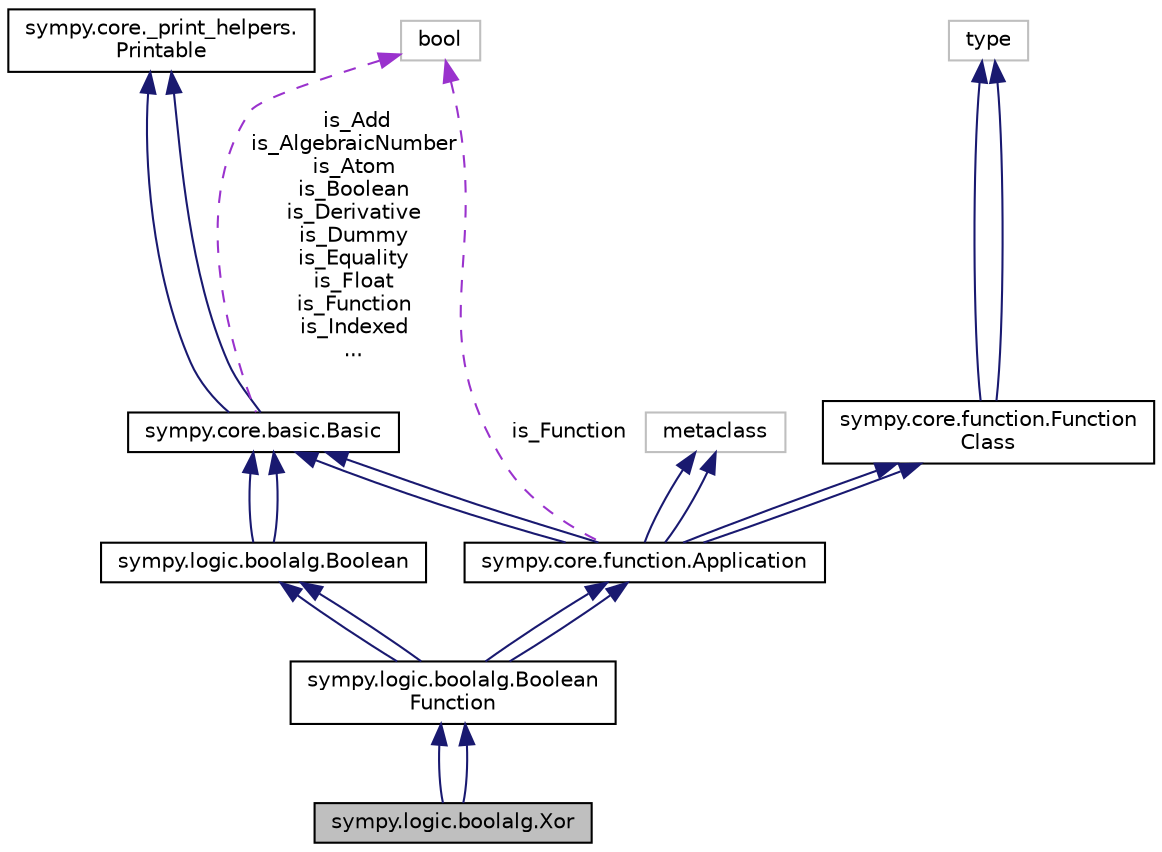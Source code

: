 digraph "sympy.logic.boolalg.Xor"
{
 // LATEX_PDF_SIZE
  edge [fontname="Helvetica",fontsize="10",labelfontname="Helvetica",labelfontsize="10"];
  node [fontname="Helvetica",fontsize="10",shape=record];
  Node1 [label="sympy.logic.boolalg.Xor",height=0.2,width=0.4,color="black", fillcolor="grey75", style="filled", fontcolor="black",tooltip=" "];
  Node2 -> Node1 [dir="back",color="midnightblue",fontsize="10",style="solid",fontname="Helvetica"];
  Node2 [label="sympy.logic.boolalg.Boolean\lFunction",height=0.2,width=0.4,color="black", fillcolor="white", style="filled",URL="$classsympy_1_1logic_1_1boolalg_1_1BooleanFunction.html",tooltip=" "];
  Node3 -> Node2 [dir="back",color="midnightblue",fontsize="10",style="solid",fontname="Helvetica"];
  Node3 [label="sympy.core.function.Application",height=0.2,width=0.4,color="black", fillcolor="white", style="filled",URL="$classsympy_1_1core_1_1function_1_1Application.html",tooltip=" "];
  Node4 -> Node3 [dir="back",color="midnightblue",fontsize="10",style="solid",fontname="Helvetica"];
  Node4 [label="sympy.core.basic.Basic",height=0.2,width=0.4,color="black", fillcolor="white", style="filled",URL="$classsympy_1_1core_1_1basic_1_1Basic.html",tooltip=" "];
  Node5 -> Node4 [dir="back",color="midnightblue",fontsize="10",style="solid",fontname="Helvetica"];
  Node5 [label="sympy.core._print_helpers.\lPrintable",height=0.2,width=0.4,color="black", fillcolor="white", style="filled",URL="$classsympy_1_1core_1_1__print__helpers_1_1Printable.html",tooltip=" "];
  Node5 -> Node4 [dir="back",color="midnightblue",fontsize="10",style="solid",fontname="Helvetica"];
  Node6 -> Node4 [dir="back",color="darkorchid3",fontsize="10",style="dashed",label=" is_Add\nis_AlgebraicNumber\nis_Atom\nis_Boolean\nis_Derivative\nis_Dummy\nis_Equality\nis_Float\nis_Function\nis_Indexed\n..." ,fontname="Helvetica"];
  Node6 [label="bool",height=0.2,width=0.4,color="grey75", fillcolor="white", style="filled",tooltip=" "];
  Node7 -> Node3 [dir="back",color="midnightblue",fontsize="10",style="solid",fontname="Helvetica"];
  Node7 [label="metaclass",height=0.2,width=0.4,color="grey75", fillcolor="white", style="filled",tooltip=" "];
  Node8 -> Node3 [dir="back",color="midnightblue",fontsize="10",style="solid",fontname="Helvetica"];
  Node8 [label="sympy.core.function.Function\lClass",height=0.2,width=0.4,color="black", fillcolor="white", style="filled",URL="$classsympy_1_1core_1_1function_1_1FunctionClass.html",tooltip=" "];
  Node9 -> Node8 [dir="back",color="midnightblue",fontsize="10",style="solid",fontname="Helvetica"];
  Node9 [label="type",height=0.2,width=0.4,color="grey75", fillcolor="white", style="filled",tooltip=" "];
  Node9 -> Node8 [dir="back",color="midnightblue",fontsize="10",style="solid",fontname="Helvetica"];
  Node4 -> Node3 [dir="back",color="midnightblue",fontsize="10",style="solid",fontname="Helvetica"];
  Node7 -> Node3 [dir="back",color="midnightblue",fontsize="10",style="solid",fontname="Helvetica"];
  Node8 -> Node3 [dir="back",color="midnightblue",fontsize="10",style="solid",fontname="Helvetica"];
  Node6 -> Node3 [dir="back",color="darkorchid3",fontsize="10",style="dashed",label=" is_Function" ,fontname="Helvetica"];
  Node10 -> Node2 [dir="back",color="midnightblue",fontsize="10",style="solid",fontname="Helvetica"];
  Node10 [label="sympy.logic.boolalg.Boolean",height=0.2,width=0.4,color="black", fillcolor="white", style="filled",URL="$classsympy_1_1logic_1_1boolalg_1_1Boolean.html",tooltip=" "];
  Node4 -> Node10 [dir="back",color="midnightblue",fontsize="10",style="solid",fontname="Helvetica"];
  Node4 -> Node10 [dir="back",color="midnightblue",fontsize="10",style="solid",fontname="Helvetica"];
  Node3 -> Node2 [dir="back",color="midnightblue",fontsize="10",style="solid",fontname="Helvetica"];
  Node10 -> Node2 [dir="back",color="midnightblue",fontsize="10",style="solid",fontname="Helvetica"];
  Node2 -> Node1 [dir="back",color="midnightblue",fontsize="10",style="solid",fontname="Helvetica"];
}
